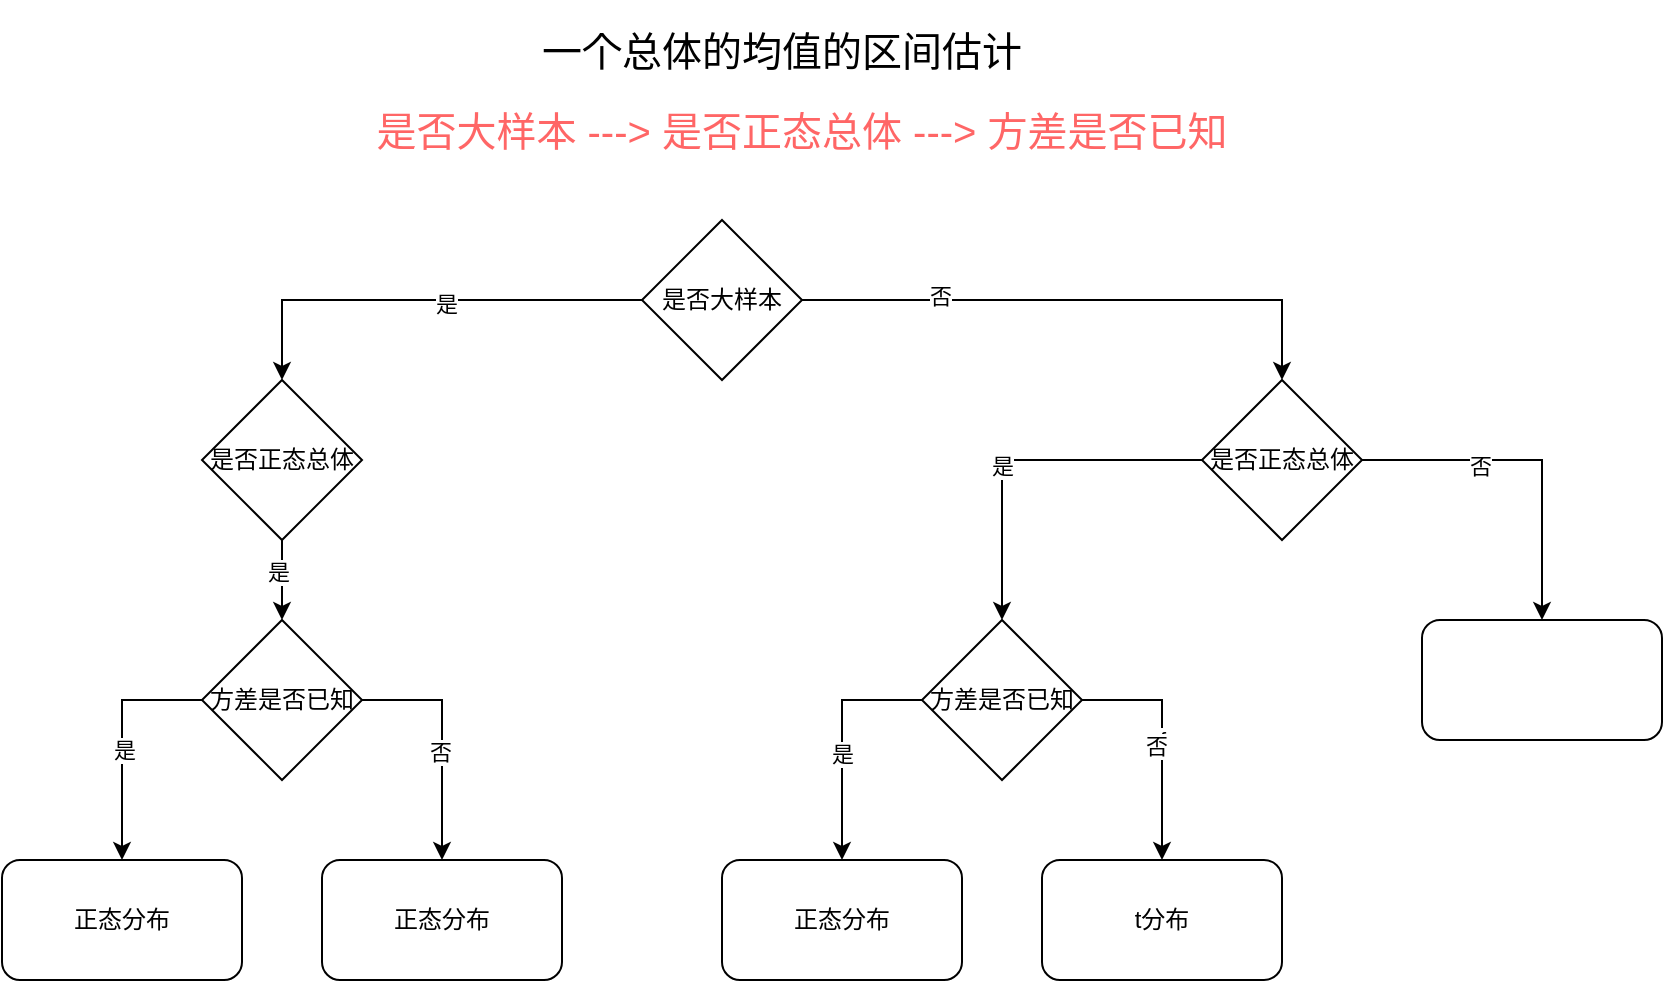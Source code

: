 <mxfile version="22.1.11" type="device">
  <diagram name="第 1 页" id="9kCc-7bjlK6RIUDF9Iim">
    <mxGraphModel dx="954" dy="589" grid="1" gridSize="10" guides="1" tooltips="1" connect="1" arrows="1" fold="1" page="1" pageScale="1" pageWidth="827" pageHeight="1169" math="0" shadow="0">
      <root>
        <mxCell id="0" />
        <mxCell id="1" parent="0" />
        <mxCell id="MA5tl7r74ZH8_Uy6imhx-2" style="edgeStyle=orthogonalEdgeStyle;rounded=0;orthogonalLoop=1;jettySize=auto;html=1;entryX=0.5;entryY=0;entryDx=0;entryDy=0;" parent="1" source="gUCs_HhnJ-fmVAk2zZNA-1" target="gUCs_HhnJ-fmVAk2zZNA-2" edge="1">
          <mxGeometry relative="1" as="geometry" />
        </mxCell>
        <mxCell id="MA5tl7r74ZH8_Uy6imhx-3" value="是" style="edgeLabel;html=1;align=center;verticalAlign=middle;resizable=0;points=[];" parent="MA5tl7r74ZH8_Uy6imhx-2" vertex="1" connectable="0">
          <mxGeometry x="-0.11" y="2" relative="1" as="geometry">
            <mxPoint as="offset" />
          </mxGeometry>
        </mxCell>
        <mxCell id="MA5tl7r74ZH8_Uy6imhx-4" style="edgeStyle=orthogonalEdgeStyle;rounded=0;orthogonalLoop=1;jettySize=auto;html=1;entryX=0.5;entryY=0;entryDx=0;entryDy=0;" parent="1" source="gUCs_HhnJ-fmVAk2zZNA-1" target="gUCs_HhnJ-fmVAk2zZNA-3" edge="1">
          <mxGeometry relative="1" as="geometry" />
        </mxCell>
        <mxCell id="MA5tl7r74ZH8_Uy6imhx-5" value="否" style="edgeLabel;html=1;align=center;verticalAlign=middle;resizable=0;points=[];" parent="MA5tl7r74ZH8_Uy6imhx-4" vertex="1" connectable="0">
          <mxGeometry x="-0.51" y="2" relative="1" as="geometry">
            <mxPoint as="offset" />
          </mxGeometry>
        </mxCell>
        <mxCell id="gUCs_HhnJ-fmVAk2zZNA-1" value="是否大样本" style="rhombus;whiteSpace=wrap;html=1;" parent="1" vertex="1">
          <mxGeometry x="400" y="160" width="80" height="80" as="geometry" />
        </mxCell>
        <mxCell id="MA5tl7r74ZH8_Uy6imhx-7" value="" style="edgeStyle=orthogonalEdgeStyle;rounded=0;orthogonalLoop=1;jettySize=auto;html=1;" parent="1" source="gUCs_HhnJ-fmVAk2zZNA-2" target="MA5tl7r74ZH8_Uy6imhx-6" edge="1">
          <mxGeometry relative="1" as="geometry" />
        </mxCell>
        <mxCell id="MA5tl7r74ZH8_Uy6imhx-8" value="是" style="edgeLabel;html=1;align=center;verticalAlign=middle;resizable=0;points=[];" parent="MA5tl7r74ZH8_Uy6imhx-7" vertex="1" connectable="0">
          <mxGeometry x="-0.225" y="-2" relative="1" as="geometry">
            <mxPoint as="offset" />
          </mxGeometry>
        </mxCell>
        <mxCell id="gUCs_HhnJ-fmVAk2zZNA-2" value="是否正态总体" style="rhombus;whiteSpace=wrap;html=1;" parent="1" vertex="1">
          <mxGeometry x="180" y="240" width="80" height="80" as="geometry" />
        </mxCell>
        <mxCell id="MA5tl7r74ZH8_Uy6imhx-11" style="edgeStyle=orthogonalEdgeStyle;rounded=0;orthogonalLoop=1;jettySize=auto;html=1;entryX=0.5;entryY=0;entryDx=0;entryDy=0;" parent="1" source="gUCs_HhnJ-fmVAk2zZNA-3" target="MA5tl7r74ZH8_Uy6imhx-9" edge="1">
          <mxGeometry relative="1" as="geometry" />
        </mxCell>
        <mxCell id="MA5tl7r74ZH8_Uy6imhx-14" value="是" style="edgeLabel;html=1;align=center;verticalAlign=middle;resizable=0;points=[];" parent="MA5tl7r74ZH8_Uy6imhx-11" vertex="1" connectable="0">
          <mxGeometry x="0.147" relative="1" as="geometry">
            <mxPoint as="offset" />
          </mxGeometry>
        </mxCell>
        <mxCell id="MA5tl7r74ZH8_Uy6imhx-15" style="edgeStyle=orthogonalEdgeStyle;rounded=0;orthogonalLoop=1;jettySize=auto;html=1;entryX=0.5;entryY=0;entryDx=0;entryDy=0;" parent="1" source="gUCs_HhnJ-fmVAk2zZNA-3" target="MA5tl7r74ZH8_Uy6imhx-17" edge="1">
          <mxGeometry relative="1" as="geometry">
            <mxPoint x="750" y="360" as="targetPoint" />
          </mxGeometry>
        </mxCell>
        <mxCell id="MA5tl7r74ZH8_Uy6imhx-16" value="否" style="edgeLabel;html=1;align=center;verticalAlign=middle;resizable=0;points=[];" parent="MA5tl7r74ZH8_Uy6imhx-15" vertex="1" connectable="0">
          <mxGeometry x="-0.308" y="-3" relative="1" as="geometry">
            <mxPoint as="offset" />
          </mxGeometry>
        </mxCell>
        <mxCell id="gUCs_HhnJ-fmVAk2zZNA-3" value="是否正态总体" style="rhombus;whiteSpace=wrap;html=1;" parent="1" vertex="1">
          <mxGeometry x="680" y="240" width="80" height="80" as="geometry" />
        </mxCell>
        <mxCell id="MA5tl7r74ZH8_Uy6imhx-1" value="&lt;font style=&quot;font-size: 20px;&quot;&gt;一个总体的均值的区间估计&lt;/font&gt;" style="text;html=1;strokeColor=none;fillColor=none;align=center;verticalAlign=middle;whiteSpace=wrap;rounded=0;" parent="1" vertex="1">
          <mxGeometry x="340" y="50" width="260" height="50" as="geometry" />
        </mxCell>
        <mxCell id="MA5tl7r74ZH8_Uy6imhx-24" style="edgeStyle=orthogonalEdgeStyle;rounded=0;orthogonalLoop=1;jettySize=auto;html=1;entryX=0.5;entryY=0;entryDx=0;entryDy=0;exitX=0;exitY=0.5;exitDx=0;exitDy=0;" parent="1" source="MA5tl7r74ZH8_Uy6imhx-6" target="MA5tl7r74ZH8_Uy6imhx-19" edge="1">
          <mxGeometry relative="1" as="geometry" />
        </mxCell>
        <mxCell id="MA5tl7r74ZH8_Uy6imhx-26" value="是" style="edgeLabel;html=1;align=center;verticalAlign=middle;resizable=0;points=[];" parent="MA5tl7r74ZH8_Uy6imhx-24" vertex="1" connectable="0">
          <mxGeometry x="0.078" y="1" relative="1" as="geometry">
            <mxPoint as="offset" />
          </mxGeometry>
        </mxCell>
        <mxCell id="MA5tl7r74ZH8_Uy6imhx-25" style="edgeStyle=orthogonalEdgeStyle;rounded=0;orthogonalLoop=1;jettySize=auto;html=1;entryX=0.5;entryY=0;entryDx=0;entryDy=0;exitX=1;exitY=0.5;exitDx=0;exitDy=0;" parent="1" source="MA5tl7r74ZH8_Uy6imhx-6" target="MA5tl7r74ZH8_Uy6imhx-18" edge="1">
          <mxGeometry relative="1" as="geometry" />
        </mxCell>
        <mxCell id="MA5tl7r74ZH8_Uy6imhx-27" value="否" style="edgeLabel;html=1;align=center;verticalAlign=middle;resizable=0;points=[];" parent="MA5tl7r74ZH8_Uy6imhx-25" vertex="1" connectable="0">
          <mxGeometry x="0.089" y="-1" relative="1" as="geometry">
            <mxPoint as="offset" />
          </mxGeometry>
        </mxCell>
        <mxCell id="MA5tl7r74ZH8_Uy6imhx-6" value="方差是否已知" style="rhombus;whiteSpace=wrap;html=1;" parent="1" vertex="1">
          <mxGeometry x="180" y="360" width="80" height="80" as="geometry" />
        </mxCell>
        <mxCell id="MA5tl7r74ZH8_Uy6imhx-28" style="edgeStyle=orthogonalEdgeStyle;rounded=0;orthogonalLoop=1;jettySize=auto;html=1;entryX=0.5;entryY=0;entryDx=0;entryDy=0;exitX=0;exitY=0.5;exitDx=0;exitDy=0;" parent="1" source="MA5tl7r74ZH8_Uy6imhx-9" target="MA5tl7r74ZH8_Uy6imhx-21" edge="1">
          <mxGeometry relative="1" as="geometry" />
        </mxCell>
        <mxCell id="MA5tl7r74ZH8_Uy6imhx-30" value="是" style="edgeLabel;html=1;align=center;verticalAlign=middle;resizable=0;points=[];" parent="MA5tl7r74ZH8_Uy6imhx-28" vertex="1" connectable="0">
          <mxGeometry x="0.111" relative="1" as="geometry">
            <mxPoint as="offset" />
          </mxGeometry>
        </mxCell>
        <mxCell id="MA5tl7r74ZH8_Uy6imhx-29" value="f" style="edgeStyle=orthogonalEdgeStyle;rounded=0;orthogonalLoop=1;jettySize=auto;html=1;entryX=0.5;entryY=0;entryDx=0;entryDy=0;exitX=1;exitY=0.5;exitDx=0;exitDy=0;" parent="1" source="MA5tl7r74ZH8_Uy6imhx-9" target="MA5tl7r74ZH8_Uy6imhx-20" edge="1">
          <mxGeometry relative="1" as="geometry" />
        </mxCell>
        <mxCell id="MA5tl7r74ZH8_Uy6imhx-31" value="否" style="edgeLabel;html=1;align=center;verticalAlign=middle;resizable=0;points=[];" parent="MA5tl7r74ZH8_Uy6imhx-29" vertex="1" connectable="0">
          <mxGeometry x="0.044" y="-3" relative="1" as="geometry">
            <mxPoint as="offset" />
          </mxGeometry>
        </mxCell>
        <mxCell id="MA5tl7r74ZH8_Uy6imhx-9" value="方差是否已知" style="rhombus;whiteSpace=wrap;html=1;" parent="1" vertex="1">
          <mxGeometry x="540" y="360" width="80" height="80" as="geometry" />
        </mxCell>
        <mxCell id="MA5tl7r74ZH8_Uy6imhx-17" value="" style="rounded=1;whiteSpace=wrap;html=1;" parent="1" vertex="1">
          <mxGeometry x="790" y="360" width="120" height="60" as="geometry" />
        </mxCell>
        <mxCell id="MA5tl7r74ZH8_Uy6imhx-18" value="正态分布" style="rounded=1;whiteSpace=wrap;html=1;" parent="1" vertex="1">
          <mxGeometry x="240" y="480" width="120" height="60" as="geometry" />
        </mxCell>
        <mxCell id="MA5tl7r74ZH8_Uy6imhx-19" value="正态分布" style="rounded=1;whiteSpace=wrap;html=1;" parent="1" vertex="1">
          <mxGeometry x="80" y="480" width="120" height="60" as="geometry" />
        </mxCell>
        <mxCell id="MA5tl7r74ZH8_Uy6imhx-20" value="t分布" style="rounded=1;whiteSpace=wrap;html=1;" parent="1" vertex="1">
          <mxGeometry x="600" y="480" width="120" height="60" as="geometry" />
        </mxCell>
        <mxCell id="MA5tl7r74ZH8_Uy6imhx-21" value="正态分布" style="rounded=1;whiteSpace=wrap;html=1;" parent="1" vertex="1">
          <mxGeometry x="440" y="480" width="120" height="60" as="geometry" />
        </mxCell>
        <mxCell id="MA5tl7r74ZH8_Uy6imhx-32" value="&lt;font color=&quot;#ff6666&quot; style=&quot;font-size: 20px;&quot;&gt;是否大样本 ---&amp;gt; 是否正态总体 ---&amp;gt; 方差是否已知&lt;/font&gt;" style="text;html=1;strokeColor=none;fillColor=none;align=center;verticalAlign=middle;whiteSpace=wrap;rounded=0;" parent="1" vertex="1">
          <mxGeometry x="260" y="100" width="440" height="30" as="geometry" />
        </mxCell>
      </root>
    </mxGraphModel>
  </diagram>
</mxfile>
